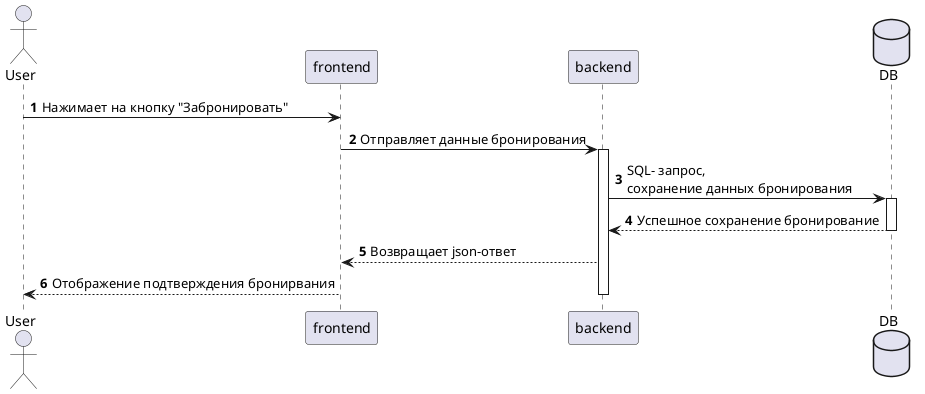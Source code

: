 
@startuml
actor User
participant frontend 
participant backend
database DB
autonumber

User -> frontend  : Нажимает на кнопку "Забронировать"
frontend  -> backend : Отправляет данные бронирования 
activate backend
backend -> DB : SQL- запрос, \nсохранение данных бронирования
activate DB
DB --> backend : Успешное сохранение бронирование
deactivate DB
backend --> frontend  :  Возвращает json-ответ
frontend --> User : Отображение подтверждения бронирвания
deactivate backend
deactivate frontend 
@enduml
@enduml
